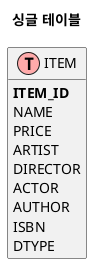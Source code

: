 @startuml

title 싱글 테이블

!define table(x) class x << (T,#FFAAAA) >>
!define primary_key(x) <b>x</b>
!define foreign_key(x) <u>x</u>
hide methods
hide stereotypes

table(ITEM) {
    primary_key(ITEM_ID)
    NAME
    PRICE
    ARTIST
    DIRECTOR
    ACTOR
    AUTHOR
    ISBN
    DTYPE
}

@enduml